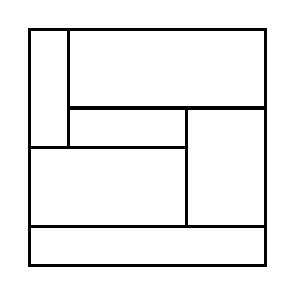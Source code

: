 \begin{tikzpicture}[very thick, scale=.5]
    \draw (0,3) rectangle (1,6);
    \draw (1,4) rectangle (6,6);
    \draw (1,3) rectangle (4,4);
    \draw (0,1) rectangle (4,3);
    \draw (4,1) rectangle (6,4);
    \draw (0,0) rectangle (6,1);
\end{tikzpicture}
